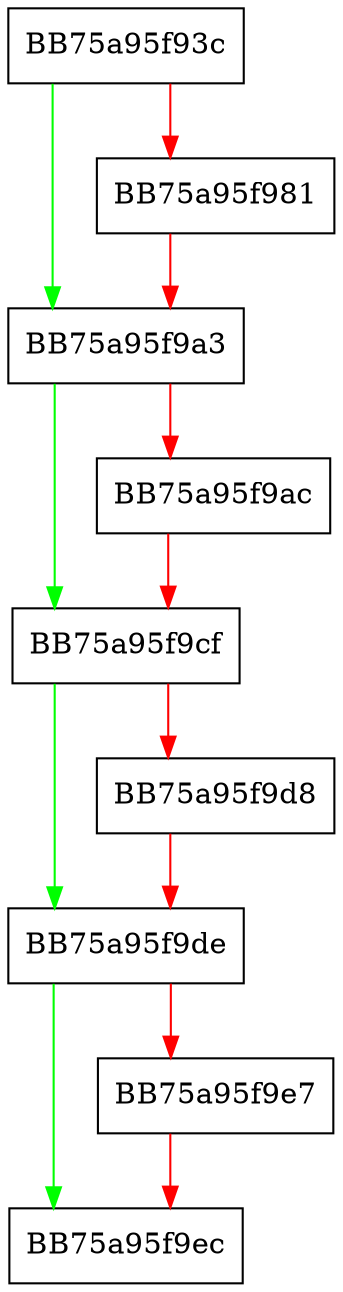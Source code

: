 digraph get_caches {
  node [shape="box"];
  graph [splines=ortho];
  BB75a95f93c -> BB75a95f9a3 [color="green"];
  BB75a95f93c -> BB75a95f981 [color="red"];
  BB75a95f981 -> BB75a95f9a3 [color="red"];
  BB75a95f9a3 -> BB75a95f9cf [color="green"];
  BB75a95f9a3 -> BB75a95f9ac [color="red"];
  BB75a95f9ac -> BB75a95f9cf [color="red"];
  BB75a95f9cf -> BB75a95f9de [color="green"];
  BB75a95f9cf -> BB75a95f9d8 [color="red"];
  BB75a95f9d8 -> BB75a95f9de [color="red"];
  BB75a95f9de -> BB75a95f9ec [color="green"];
  BB75a95f9de -> BB75a95f9e7 [color="red"];
  BB75a95f9e7 -> BB75a95f9ec [color="red"];
}